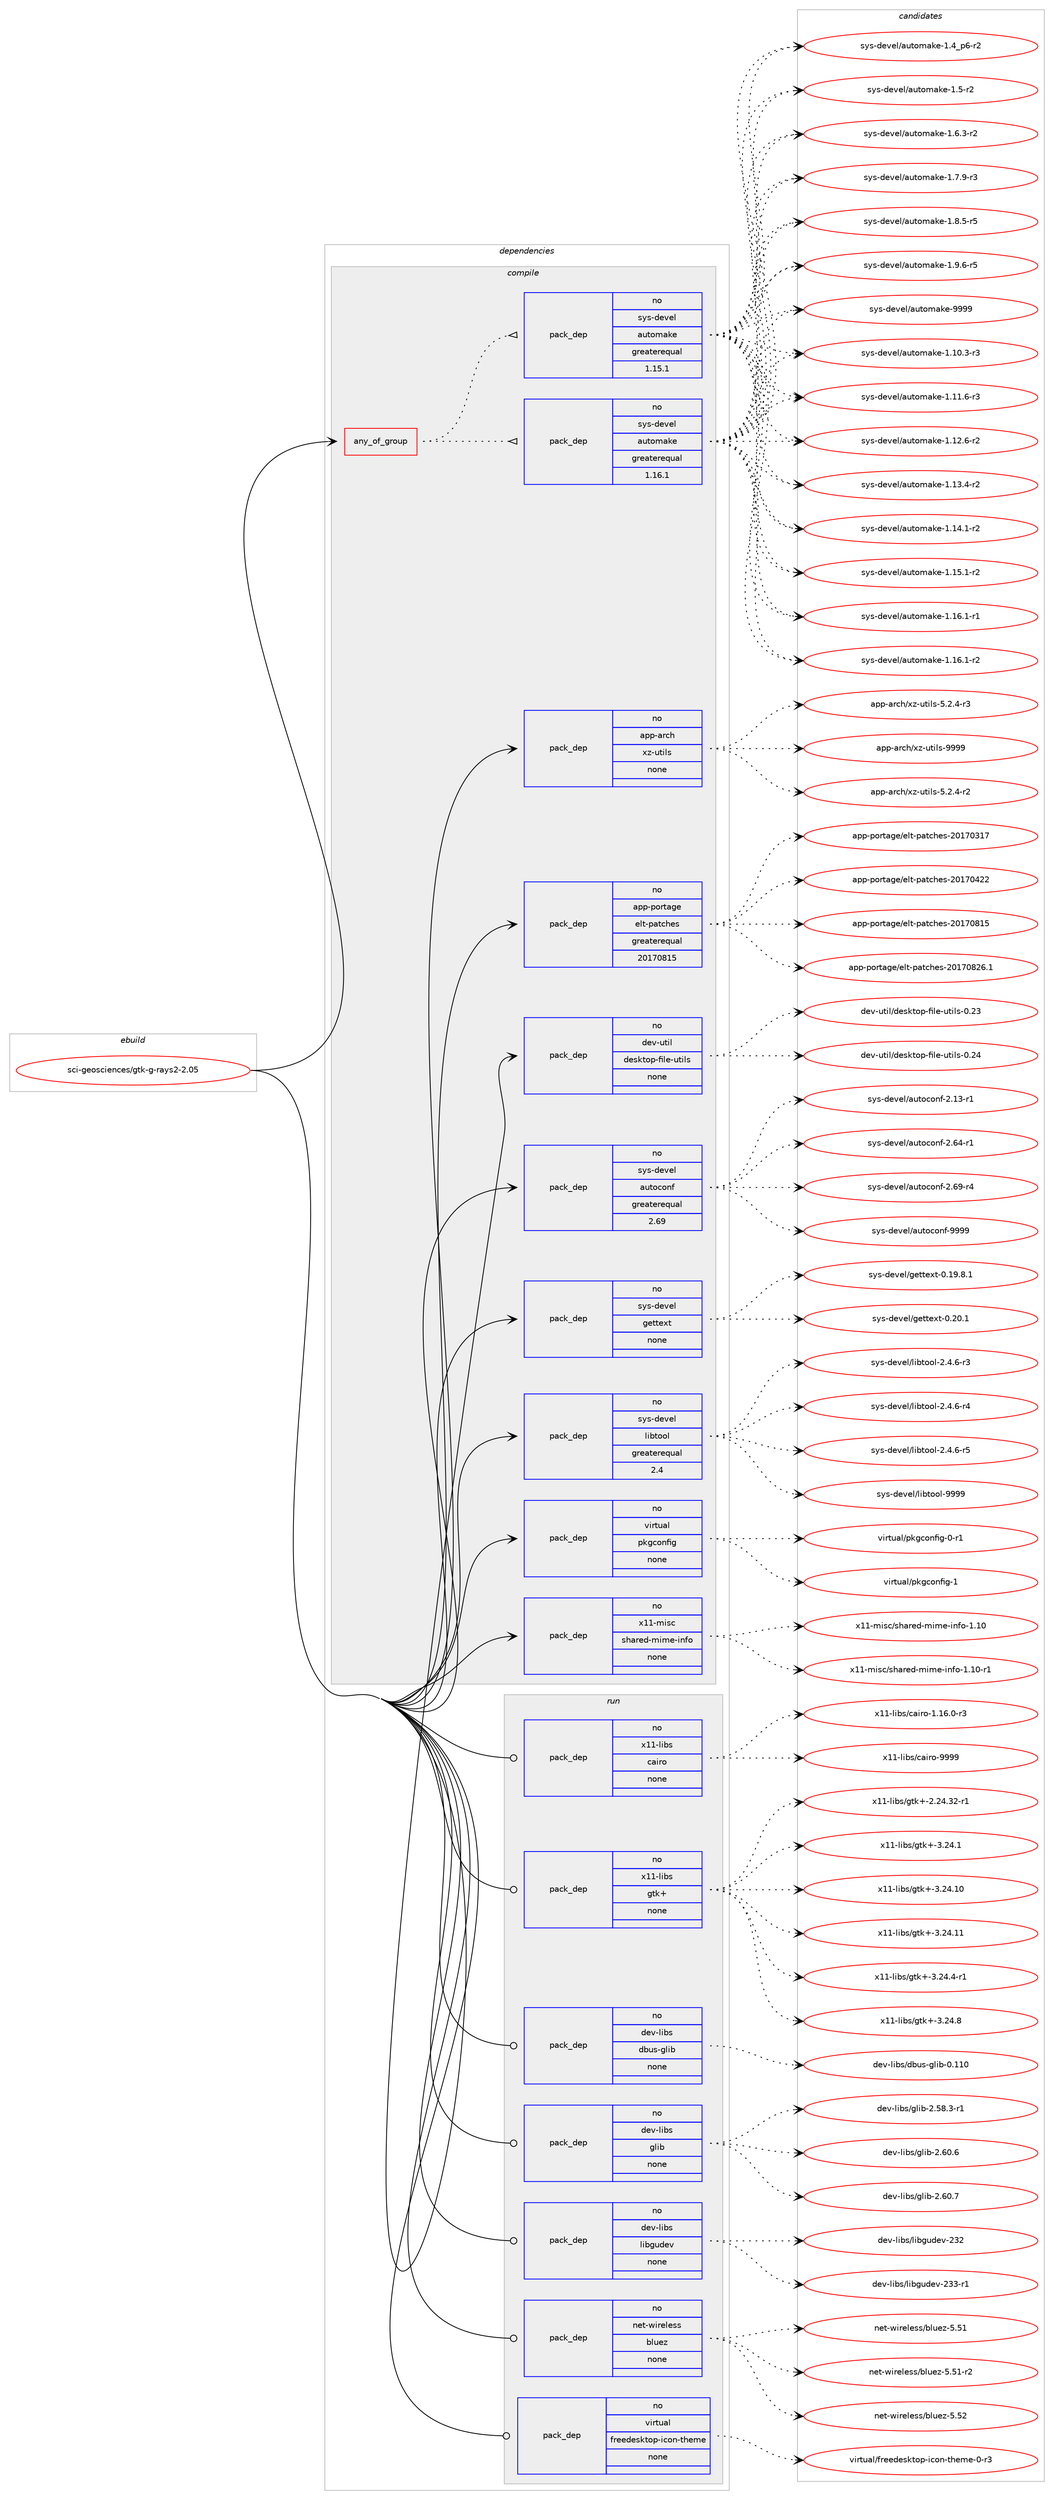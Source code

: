 digraph prolog {

# *************
# Graph options
# *************

newrank=true;
concentrate=true;
compound=true;
graph [rankdir=LR,fontname=Helvetica,fontsize=10,ranksep=1.5];#, ranksep=2.5, nodesep=0.2];
edge  [arrowhead=vee];
node  [fontname=Helvetica,fontsize=10];

# **********
# The ebuild
# **********

subgraph cluster_leftcol {
color=gray;
rank=same;
label=<<i>ebuild</i>>;
id [label="sci-geosciences/gtk-g-rays2-2.05", color=red, width=4, href="../sci-geosciences/gtk-g-rays2-2.05.svg"];
}

# ****************
# The dependencies
# ****************

subgraph cluster_midcol {
color=gray;
label=<<i>dependencies</i>>;
subgraph cluster_compile {
fillcolor="#eeeeee";
style=filled;
label=<<i>compile</i>>;
subgraph any14582 {
dependency854262 [label=<<TABLE BORDER="0" CELLBORDER="1" CELLSPACING="0" CELLPADDING="4"><TR><TD CELLPADDING="10">any_of_group</TD></TR></TABLE>>, shape=none, color=red];subgraph pack631769 {
dependency854263 [label=<<TABLE BORDER="0" CELLBORDER="1" CELLSPACING="0" CELLPADDING="4" WIDTH="220"><TR><TD ROWSPAN="6" CELLPADDING="30">pack_dep</TD></TR><TR><TD WIDTH="110">no</TD></TR><TR><TD>sys-devel</TD></TR><TR><TD>automake</TD></TR><TR><TD>greaterequal</TD></TR><TR><TD>1.16.1</TD></TR></TABLE>>, shape=none, color=blue];
}
dependency854262:e -> dependency854263:w [weight=20,style="dotted",arrowhead="oinv"];
subgraph pack631770 {
dependency854264 [label=<<TABLE BORDER="0" CELLBORDER="1" CELLSPACING="0" CELLPADDING="4" WIDTH="220"><TR><TD ROWSPAN="6" CELLPADDING="30">pack_dep</TD></TR><TR><TD WIDTH="110">no</TD></TR><TR><TD>sys-devel</TD></TR><TR><TD>automake</TD></TR><TR><TD>greaterequal</TD></TR><TR><TD>1.15.1</TD></TR></TABLE>>, shape=none, color=blue];
}
dependency854262:e -> dependency854264:w [weight=20,style="dotted",arrowhead="oinv"];
}
id:e -> dependency854262:w [weight=20,style="solid",arrowhead="vee"];
subgraph pack631771 {
dependency854265 [label=<<TABLE BORDER="0" CELLBORDER="1" CELLSPACING="0" CELLPADDING="4" WIDTH="220"><TR><TD ROWSPAN="6" CELLPADDING="30">pack_dep</TD></TR><TR><TD WIDTH="110">no</TD></TR><TR><TD>app-arch</TD></TR><TR><TD>xz-utils</TD></TR><TR><TD>none</TD></TR><TR><TD></TD></TR></TABLE>>, shape=none, color=blue];
}
id:e -> dependency854265:w [weight=20,style="solid",arrowhead="vee"];
subgraph pack631772 {
dependency854266 [label=<<TABLE BORDER="0" CELLBORDER="1" CELLSPACING="0" CELLPADDING="4" WIDTH="220"><TR><TD ROWSPAN="6" CELLPADDING="30">pack_dep</TD></TR><TR><TD WIDTH="110">no</TD></TR><TR><TD>app-portage</TD></TR><TR><TD>elt-patches</TD></TR><TR><TD>greaterequal</TD></TR><TR><TD>20170815</TD></TR></TABLE>>, shape=none, color=blue];
}
id:e -> dependency854266:w [weight=20,style="solid",arrowhead="vee"];
subgraph pack631773 {
dependency854267 [label=<<TABLE BORDER="0" CELLBORDER="1" CELLSPACING="0" CELLPADDING="4" WIDTH="220"><TR><TD ROWSPAN="6" CELLPADDING="30">pack_dep</TD></TR><TR><TD WIDTH="110">no</TD></TR><TR><TD>dev-util</TD></TR><TR><TD>desktop-file-utils</TD></TR><TR><TD>none</TD></TR><TR><TD></TD></TR></TABLE>>, shape=none, color=blue];
}
id:e -> dependency854267:w [weight=20,style="solid",arrowhead="vee"];
subgraph pack631774 {
dependency854268 [label=<<TABLE BORDER="0" CELLBORDER="1" CELLSPACING="0" CELLPADDING="4" WIDTH="220"><TR><TD ROWSPAN="6" CELLPADDING="30">pack_dep</TD></TR><TR><TD WIDTH="110">no</TD></TR><TR><TD>sys-devel</TD></TR><TR><TD>autoconf</TD></TR><TR><TD>greaterequal</TD></TR><TR><TD>2.69</TD></TR></TABLE>>, shape=none, color=blue];
}
id:e -> dependency854268:w [weight=20,style="solid",arrowhead="vee"];
subgraph pack631775 {
dependency854269 [label=<<TABLE BORDER="0" CELLBORDER="1" CELLSPACING="0" CELLPADDING="4" WIDTH="220"><TR><TD ROWSPAN="6" CELLPADDING="30">pack_dep</TD></TR><TR><TD WIDTH="110">no</TD></TR><TR><TD>sys-devel</TD></TR><TR><TD>gettext</TD></TR><TR><TD>none</TD></TR><TR><TD></TD></TR></TABLE>>, shape=none, color=blue];
}
id:e -> dependency854269:w [weight=20,style="solid",arrowhead="vee"];
subgraph pack631776 {
dependency854270 [label=<<TABLE BORDER="0" CELLBORDER="1" CELLSPACING="0" CELLPADDING="4" WIDTH="220"><TR><TD ROWSPAN="6" CELLPADDING="30">pack_dep</TD></TR><TR><TD WIDTH="110">no</TD></TR><TR><TD>sys-devel</TD></TR><TR><TD>libtool</TD></TR><TR><TD>greaterequal</TD></TR><TR><TD>2.4</TD></TR></TABLE>>, shape=none, color=blue];
}
id:e -> dependency854270:w [weight=20,style="solid",arrowhead="vee"];
subgraph pack631777 {
dependency854271 [label=<<TABLE BORDER="0" CELLBORDER="1" CELLSPACING="0" CELLPADDING="4" WIDTH="220"><TR><TD ROWSPAN="6" CELLPADDING="30">pack_dep</TD></TR><TR><TD WIDTH="110">no</TD></TR><TR><TD>virtual</TD></TR><TR><TD>pkgconfig</TD></TR><TR><TD>none</TD></TR><TR><TD></TD></TR></TABLE>>, shape=none, color=blue];
}
id:e -> dependency854271:w [weight=20,style="solid",arrowhead="vee"];
subgraph pack631778 {
dependency854272 [label=<<TABLE BORDER="0" CELLBORDER="1" CELLSPACING="0" CELLPADDING="4" WIDTH="220"><TR><TD ROWSPAN="6" CELLPADDING="30">pack_dep</TD></TR><TR><TD WIDTH="110">no</TD></TR><TR><TD>x11-misc</TD></TR><TR><TD>shared-mime-info</TD></TR><TR><TD>none</TD></TR><TR><TD></TD></TR></TABLE>>, shape=none, color=blue];
}
id:e -> dependency854272:w [weight=20,style="solid",arrowhead="vee"];
}
subgraph cluster_compileandrun {
fillcolor="#eeeeee";
style=filled;
label=<<i>compile and run</i>>;
}
subgraph cluster_run {
fillcolor="#eeeeee";
style=filled;
label=<<i>run</i>>;
subgraph pack631779 {
dependency854273 [label=<<TABLE BORDER="0" CELLBORDER="1" CELLSPACING="0" CELLPADDING="4" WIDTH="220"><TR><TD ROWSPAN="6" CELLPADDING="30">pack_dep</TD></TR><TR><TD WIDTH="110">no</TD></TR><TR><TD>dev-libs</TD></TR><TR><TD>dbus-glib</TD></TR><TR><TD>none</TD></TR><TR><TD></TD></TR></TABLE>>, shape=none, color=blue];
}
id:e -> dependency854273:w [weight=20,style="solid",arrowhead="odot"];
subgraph pack631780 {
dependency854274 [label=<<TABLE BORDER="0" CELLBORDER="1" CELLSPACING="0" CELLPADDING="4" WIDTH="220"><TR><TD ROWSPAN="6" CELLPADDING="30">pack_dep</TD></TR><TR><TD WIDTH="110">no</TD></TR><TR><TD>dev-libs</TD></TR><TR><TD>glib</TD></TR><TR><TD>none</TD></TR><TR><TD></TD></TR></TABLE>>, shape=none, color=blue];
}
id:e -> dependency854274:w [weight=20,style="solid",arrowhead="odot"];
subgraph pack631781 {
dependency854275 [label=<<TABLE BORDER="0" CELLBORDER="1" CELLSPACING="0" CELLPADDING="4" WIDTH="220"><TR><TD ROWSPAN="6" CELLPADDING="30">pack_dep</TD></TR><TR><TD WIDTH="110">no</TD></TR><TR><TD>dev-libs</TD></TR><TR><TD>libgudev</TD></TR><TR><TD>none</TD></TR><TR><TD></TD></TR></TABLE>>, shape=none, color=blue];
}
id:e -> dependency854275:w [weight=20,style="solid",arrowhead="odot"];
subgraph pack631782 {
dependency854276 [label=<<TABLE BORDER="0" CELLBORDER="1" CELLSPACING="0" CELLPADDING="4" WIDTH="220"><TR><TD ROWSPAN="6" CELLPADDING="30">pack_dep</TD></TR><TR><TD WIDTH="110">no</TD></TR><TR><TD>net-wireless</TD></TR><TR><TD>bluez</TD></TR><TR><TD>none</TD></TR><TR><TD></TD></TR></TABLE>>, shape=none, color=blue];
}
id:e -> dependency854276:w [weight=20,style="solid",arrowhead="odot"];
subgraph pack631783 {
dependency854277 [label=<<TABLE BORDER="0" CELLBORDER="1" CELLSPACING="0" CELLPADDING="4" WIDTH="220"><TR><TD ROWSPAN="6" CELLPADDING="30">pack_dep</TD></TR><TR><TD WIDTH="110">no</TD></TR><TR><TD>virtual</TD></TR><TR><TD>freedesktop-icon-theme</TD></TR><TR><TD>none</TD></TR><TR><TD></TD></TR></TABLE>>, shape=none, color=blue];
}
id:e -> dependency854277:w [weight=20,style="solid",arrowhead="odot"];
subgraph pack631784 {
dependency854278 [label=<<TABLE BORDER="0" CELLBORDER="1" CELLSPACING="0" CELLPADDING="4" WIDTH="220"><TR><TD ROWSPAN="6" CELLPADDING="30">pack_dep</TD></TR><TR><TD WIDTH="110">no</TD></TR><TR><TD>x11-libs</TD></TR><TR><TD>cairo</TD></TR><TR><TD>none</TD></TR><TR><TD></TD></TR></TABLE>>, shape=none, color=blue];
}
id:e -> dependency854278:w [weight=20,style="solid",arrowhead="odot"];
subgraph pack631785 {
dependency854279 [label=<<TABLE BORDER="0" CELLBORDER="1" CELLSPACING="0" CELLPADDING="4" WIDTH="220"><TR><TD ROWSPAN="6" CELLPADDING="30">pack_dep</TD></TR><TR><TD WIDTH="110">no</TD></TR><TR><TD>x11-libs</TD></TR><TR><TD>gtk+</TD></TR><TR><TD>none</TD></TR><TR><TD></TD></TR></TABLE>>, shape=none, color=blue];
}
id:e -> dependency854279:w [weight=20,style="solid",arrowhead="odot"];
}
}

# **************
# The candidates
# **************

subgraph cluster_choices {
rank=same;
color=gray;
label=<<i>candidates</i>>;

subgraph choice631769 {
color=black;
nodesep=1;
choice11512111545100101118101108479711711611110997107101454946494846514511451 [label="sys-devel/automake-1.10.3-r3", color=red, width=4,href="../sys-devel/automake-1.10.3-r3.svg"];
choice11512111545100101118101108479711711611110997107101454946494946544511451 [label="sys-devel/automake-1.11.6-r3", color=red, width=4,href="../sys-devel/automake-1.11.6-r3.svg"];
choice11512111545100101118101108479711711611110997107101454946495046544511450 [label="sys-devel/automake-1.12.6-r2", color=red, width=4,href="../sys-devel/automake-1.12.6-r2.svg"];
choice11512111545100101118101108479711711611110997107101454946495146524511450 [label="sys-devel/automake-1.13.4-r2", color=red, width=4,href="../sys-devel/automake-1.13.4-r2.svg"];
choice11512111545100101118101108479711711611110997107101454946495246494511450 [label="sys-devel/automake-1.14.1-r2", color=red, width=4,href="../sys-devel/automake-1.14.1-r2.svg"];
choice11512111545100101118101108479711711611110997107101454946495346494511450 [label="sys-devel/automake-1.15.1-r2", color=red, width=4,href="../sys-devel/automake-1.15.1-r2.svg"];
choice11512111545100101118101108479711711611110997107101454946495446494511449 [label="sys-devel/automake-1.16.1-r1", color=red, width=4,href="../sys-devel/automake-1.16.1-r1.svg"];
choice11512111545100101118101108479711711611110997107101454946495446494511450 [label="sys-devel/automake-1.16.1-r2", color=red, width=4,href="../sys-devel/automake-1.16.1-r2.svg"];
choice115121115451001011181011084797117116111109971071014549465295112544511450 [label="sys-devel/automake-1.4_p6-r2", color=red, width=4,href="../sys-devel/automake-1.4_p6-r2.svg"];
choice11512111545100101118101108479711711611110997107101454946534511450 [label="sys-devel/automake-1.5-r2", color=red, width=4,href="../sys-devel/automake-1.5-r2.svg"];
choice115121115451001011181011084797117116111109971071014549465446514511450 [label="sys-devel/automake-1.6.3-r2", color=red, width=4,href="../sys-devel/automake-1.6.3-r2.svg"];
choice115121115451001011181011084797117116111109971071014549465546574511451 [label="sys-devel/automake-1.7.9-r3", color=red, width=4,href="../sys-devel/automake-1.7.9-r3.svg"];
choice115121115451001011181011084797117116111109971071014549465646534511453 [label="sys-devel/automake-1.8.5-r5", color=red, width=4,href="../sys-devel/automake-1.8.5-r5.svg"];
choice115121115451001011181011084797117116111109971071014549465746544511453 [label="sys-devel/automake-1.9.6-r5", color=red, width=4,href="../sys-devel/automake-1.9.6-r5.svg"];
choice115121115451001011181011084797117116111109971071014557575757 [label="sys-devel/automake-9999", color=red, width=4,href="../sys-devel/automake-9999.svg"];
dependency854263:e -> choice11512111545100101118101108479711711611110997107101454946494846514511451:w [style=dotted,weight="100"];
dependency854263:e -> choice11512111545100101118101108479711711611110997107101454946494946544511451:w [style=dotted,weight="100"];
dependency854263:e -> choice11512111545100101118101108479711711611110997107101454946495046544511450:w [style=dotted,weight="100"];
dependency854263:e -> choice11512111545100101118101108479711711611110997107101454946495146524511450:w [style=dotted,weight="100"];
dependency854263:e -> choice11512111545100101118101108479711711611110997107101454946495246494511450:w [style=dotted,weight="100"];
dependency854263:e -> choice11512111545100101118101108479711711611110997107101454946495346494511450:w [style=dotted,weight="100"];
dependency854263:e -> choice11512111545100101118101108479711711611110997107101454946495446494511449:w [style=dotted,weight="100"];
dependency854263:e -> choice11512111545100101118101108479711711611110997107101454946495446494511450:w [style=dotted,weight="100"];
dependency854263:e -> choice115121115451001011181011084797117116111109971071014549465295112544511450:w [style=dotted,weight="100"];
dependency854263:e -> choice11512111545100101118101108479711711611110997107101454946534511450:w [style=dotted,weight="100"];
dependency854263:e -> choice115121115451001011181011084797117116111109971071014549465446514511450:w [style=dotted,weight="100"];
dependency854263:e -> choice115121115451001011181011084797117116111109971071014549465546574511451:w [style=dotted,weight="100"];
dependency854263:e -> choice115121115451001011181011084797117116111109971071014549465646534511453:w [style=dotted,weight="100"];
dependency854263:e -> choice115121115451001011181011084797117116111109971071014549465746544511453:w [style=dotted,weight="100"];
dependency854263:e -> choice115121115451001011181011084797117116111109971071014557575757:w [style=dotted,weight="100"];
}
subgraph choice631770 {
color=black;
nodesep=1;
choice11512111545100101118101108479711711611110997107101454946494846514511451 [label="sys-devel/automake-1.10.3-r3", color=red, width=4,href="../sys-devel/automake-1.10.3-r3.svg"];
choice11512111545100101118101108479711711611110997107101454946494946544511451 [label="sys-devel/automake-1.11.6-r3", color=red, width=4,href="../sys-devel/automake-1.11.6-r3.svg"];
choice11512111545100101118101108479711711611110997107101454946495046544511450 [label="sys-devel/automake-1.12.6-r2", color=red, width=4,href="../sys-devel/automake-1.12.6-r2.svg"];
choice11512111545100101118101108479711711611110997107101454946495146524511450 [label="sys-devel/automake-1.13.4-r2", color=red, width=4,href="../sys-devel/automake-1.13.4-r2.svg"];
choice11512111545100101118101108479711711611110997107101454946495246494511450 [label="sys-devel/automake-1.14.1-r2", color=red, width=4,href="../sys-devel/automake-1.14.1-r2.svg"];
choice11512111545100101118101108479711711611110997107101454946495346494511450 [label="sys-devel/automake-1.15.1-r2", color=red, width=4,href="../sys-devel/automake-1.15.1-r2.svg"];
choice11512111545100101118101108479711711611110997107101454946495446494511449 [label="sys-devel/automake-1.16.1-r1", color=red, width=4,href="../sys-devel/automake-1.16.1-r1.svg"];
choice11512111545100101118101108479711711611110997107101454946495446494511450 [label="sys-devel/automake-1.16.1-r2", color=red, width=4,href="../sys-devel/automake-1.16.1-r2.svg"];
choice115121115451001011181011084797117116111109971071014549465295112544511450 [label="sys-devel/automake-1.4_p6-r2", color=red, width=4,href="../sys-devel/automake-1.4_p6-r2.svg"];
choice11512111545100101118101108479711711611110997107101454946534511450 [label="sys-devel/automake-1.5-r2", color=red, width=4,href="../sys-devel/automake-1.5-r2.svg"];
choice115121115451001011181011084797117116111109971071014549465446514511450 [label="sys-devel/automake-1.6.3-r2", color=red, width=4,href="../sys-devel/automake-1.6.3-r2.svg"];
choice115121115451001011181011084797117116111109971071014549465546574511451 [label="sys-devel/automake-1.7.9-r3", color=red, width=4,href="../sys-devel/automake-1.7.9-r3.svg"];
choice115121115451001011181011084797117116111109971071014549465646534511453 [label="sys-devel/automake-1.8.5-r5", color=red, width=4,href="../sys-devel/automake-1.8.5-r5.svg"];
choice115121115451001011181011084797117116111109971071014549465746544511453 [label="sys-devel/automake-1.9.6-r5", color=red, width=4,href="../sys-devel/automake-1.9.6-r5.svg"];
choice115121115451001011181011084797117116111109971071014557575757 [label="sys-devel/automake-9999", color=red, width=4,href="../sys-devel/automake-9999.svg"];
dependency854264:e -> choice11512111545100101118101108479711711611110997107101454946494846514511451:w [style=dotted,weight="100"];
dependency854264:e -> choice11512111545100101118101108479711711611110997107101454946494946544511451:w [style=dotted,weight="100"];
dependency854264:e -> choice11512111545100101118101108479711711611110997107101454946495046544511450:w [style=dotted,weight="100"];
dependency854264:e -> choice11512111545100101118101108479711711611110997107101454946495146524511450:w [style=dotted,weight="100"];
dependency854264:e -> choice11512111545100101118101108479711711611110997107101454946495246494511450:w [style=dotted,weight="100"];
dependency854264:e -> choice11512111545100101118101108479711711611110997107101454946495346494511450:w [style=dotted,weight="100"];
dependency854264:e -> choice11512111545100101118101108479711711611110997107101454946495446494511449:w [style=dotted,weight="100"];
dependency854264:e -> choice11512111545100101118101108479711711611110997107101454946495446494511450:w [style=dotted,weight="100"];
dependency854264:e -> choice115121115451001011181011084797117116111109971071014549465295112544511450:w [style=dotted,weight="100"];
dependency854264:e -> choice11512111545100101118101108479711711611110997107101454946534511450:w [style=dotted,weight="100"];
dependency854264:e -> choice115121115451001011181011084797117116111109971071014549465446514511450:w [style=dotted,weight="100"];
dependency854264:e -> choice115121115451001011181011084797117116111109971071014549465546574511451:w [style=dotted,weight="100"];
dependency854264:e -> choice115121115451001011181011084797117116111109971071014549465646534511453:w [style=dotted,weight="100"];
dependency854264:e -> choice115121115451001011181011084797117116111109971071014549465746544511453:w [style=dotted,weight="100"];
dependency854264:e -> choice115121115451001011181011084797117116111109971071014557575757:w [style=dotted,weight="100"];
}
subgraph choice631771 {
color=black;
nodesep=1;
choice9711211245971149910447120122451171161051081154553465046524511450 [label="app-arch/xz-utils-5.2.4-r2", color=red, width=4,href="../app-arch/xz-utils-5.2.4-r2.svg"];
choice9711211245971149910447120122451171161051081154553465046524511451 [label="app-arch/xz-utils-5.2.4-r3", color=red, width=4,href="../app-arch/xz-utils-5.2.4-r3.svg"];
choice9711211245971149910447120122451171161051081154557575757 [label="app-arch/xz-utils-9999", color=red, width=4,href="../app-arch/xz-utils-9999.svg"];
dependency854265:e -> choice9711211245971149910447120122451171161051081154553465046524511450:w [style=dotted,weight="100"];
dependency854265:e -> choice9711211245971149910447120122451171161051081154553465046524511451:w [style=dotted,weight="100"];
dependency854265:e -> choice9711211245971149910447120122451171161051081154557575757:w [style=dotted,weight="100"];
}
subgraph choice631772 {
color=black;
nodesep=1;
choice97112112451121111141169710310147101108116451129711699104101115455048495548514955 [label="app-portage/elt-patches-20170317", color=red, width=4,href="../app-portage/elt-patches-20170317.svg"];
choice97112112451121111141169710310147101108116451129711699104101115455048495548525050 [label="app-portage/elt-patches-20170422", color=red, width=4,href="../app-portage/elt-patches-20170422.svg"];
choice97112112451121111141169710310147101108116451129711699104101115455048495548564953 [label="app-portage/elt-patches-20170815", color=red, width=4,href="../app-portage/elt-patches-20170815.svg"];
choice971121124511211111411697103101471011081164511297116991041011154550484955485650544649 [label="app-portage/elt-patches-20170826.1", color=red, width=4,href="../app-portage/elt-patches-20170826.1.svg"];
dependency854266:e -> choice97112112451121111141169710310147101108116451129711699104101115455048495548514955:w [style=dotted,weight="100"];
dependency854266:e -> choice97112112451121111141169710310147101108116451129711699104101115455048495548525050:w [style=dotted,weight="100"];
dependency854266:e -> choice97112112451121111141169710310147101108116451129711699104101115455048495548564953:w [style=dotted,weight="100"];
dependency854266:e -> choice971121124511211111411697103101471011081164511297116991041011154550484955485650544649:w [style=dotted,weight="100"];
}
subgraph choice631773 {
color=black;
nodesep=1;
choice100101118451171161051084710010111510711611111245102105108101451171161051081154548465051 [label="dev-util/desktop-file-utils-0.23", color=red, width=4,href="../dev-util/desktop-file-utils-0.23.svg"];
choice100101118451171161051084710010111510711611111245102105108101451171161051081154548465052 [label="dev-util/desktop-file-utils-0.24", color=red, width=4,href="../dev-util/desktop-file-utils-0.24.svg"];
dependency854267:e -> choice100101118451171161051084710010111510711611111245102105108101451171161051081154548465051:w [style=dotted,weight="100"];
dependency854267:e -> choice100101118451171161051084710010111510711611111245102105108101451171161051081154548465052:w [style=dotted,weight="100"];
}
subgraph choice631774 {
color=black;
nodesep=1;
choice1151211154510010111810110847971171161119911111010245504649514511449 [label="sys-devel/autoconf-2.13-r1", color=red, width=4,href="../sys-devel/autoconf-2.13-r1.svg"];
choice1151211154510010111810110847971171161119911111010245504654524511449 [label="sys-devel/autoconf-2.64-r1", color=red, width=4,href="../sys-devel/autoconf-2.64-r1.svg"];
choice1151211154510010111810110847971171161119911111010245504654574511452 [label="sys-devel/autoconf-2.69-r4", color=red, width=4,href="../sys-devel/autoconf-2.69-r4.svg"];
choice115121115451001011181011084797117116111991111101024557575757 [label="sys-devel/autoconf-9999", color=red, width=4,href="../sys-devel/autoconf-9999.svg"];
dependency854268:e -> choice1151211154510010111810110847971171161119911111010245504649514511449:w [style=dotted,weight="100"];
dependency854268:e -> choice1151211154510010111810110847971171161119911111010245504654524511449:w [style=dotted,weight="100"];
dependency854268:e -> choice1151211154510010111810110847971171161119911111010245504654574511452:w [style=dotted,weight="100"];
dependency854268:e -> choice115121115451001011181011084797117116111991111101024557575757:w [style=dotted,weight="100"];
}
subgraph choice631775 {
color=black;
nodesep=1;
choice1151211154510010111810110847103101116116101120116454846495746564649 [label="sys-devel/gettext-0.19.8.1", color=red, width=4,href="../sys-devel/gettext-0.19.8.1.svg"];
choice115121115451001011181011084710310111611610112011645484650484649 [label="sys-devel/gettext-0.20.1", color=red, width=4,href="../sys-devel/gettext-0.20.1.svg"];
dependency854269:e -> choice1151211154510010111810110847103101116116101120116454846495746564649:w [style=dotted,weight="100"];
dependency854269:e -> choice115121115451001011181011084710310111611610112011645484650484649:w [style=dotted,weight="100"];
}
subgraph choice631776 {
color=black;
nodesep=1;
choice1151211154510010111810110847108105981161111111084550465246544511451 [label="sys-devel/libtool-2.4.6-r3", color=red, width=4,href="../sys-devel/libtool-2.4.6-r3.svg"];
choice1151211154510010111810110847108105981161111111084550465246544511452 [label="sys-devel/libtool-2.4.6-r4", color=red, width=4,href="../sys-devel/libtool-2.4.6-r4.svg"];
choice1151211154510010111810110847108105981161111111084550465246544511453 [label="sys-devel/libtool-2.4.6-r5", color=red, width=4,href="../sys-devel/libtool-2.4.6-r5.svg"];
choice1151211154510010111810110847108105981161111111084557575757 [label="sys-devel/libtool-9999", color=red, width=4,href="../sys-devel/libtool-9999.svg"];
dependency854270:e -> choice1151211154510010111810110847108105981161111111084550465246544511451:w [style=dotted,weight="100"];
dependency854270:e -> choice1151211154510010111810110847108105981161111111084550465246544511452:w [style=dotted,weight="100"];
dependency854270:e -> choice1151211154510010111810110847108105981161111111084550465246544511453:w [style=dotted,weight="100"];
dependency854270:e -> choice1151211154510010111810110847108105981161111111084557575757:w [style=dotted,weight="100"];
}
subgraph choice631777 {
color=black;
nodesep=1;
choice11810511411611797108471121071039911111010210510345484511449 [label="virtual/pkgconfig-0-r1", color=red, width=4,href="../virtual/pkgconfig-0-r1.svg"];
choice1181051141161179710847112107103991111101021051034549 [label="virtual/pkgconfig-1", color=red, width=4,href="../virtual/pkgconfig-1.svg"];
dependency854271:e -> choice11810511411611797108471121071039911111010210510345484511449:w [style=dotted,weight="100"];
dependency854271:e -> choice1181051141161179710847112107103991111101021051034549:w [style=dotted,weight="100"];
}
subgraph choice631778 {
color=black;
nodesep=1;
choice12049494510910511599471151049711410110045109105109101451051101021114549464948 [label="x11-misc/shared-mime-info-1.10", color=red, width=4,href="../x11-misc/shared-mime-info-1.10.svg"];
choice120494945109105115994711510497114101100451091051091014510511010211145494649484511449 [label="x11-misc/shared-mime-info-1.10-r1", color=red, width=4,href="../x11-misc/shared-mime-info-1.10-r1.svg"];
dependency854272:e -> choice12049494510910511599471151049711410110045109105109101451051101021114549464948:w [style=dotted,weight="100"];
dependency854272:e -> choice120494945109105115994711510497114101100451091051091014510511010211145494649484511449:w [style=dotted,weight="100"];
}
subgraph choice631779 {
color=black;
nodesep=1;
choice100101118451081059811547100981171154510310810598454846494948 [label="dev-libs/dbus-glib-0.110", color=red, width=4,href="../dev-libs/dbus-glib-0.110.svg"];
dependency854273:e -> choice100101118451081059811547100981171154510310810598454846494948:w [style=dotted,weight="100"];
}
subgraph choice631780 {
color=black;
nodesep=1;
choice10010111845108105981154710310810598455046535646514511449 [label="dev-libs/glib-2.58.3-r1", color=red, width=4,href="../dev-libs/glib-2.58.3-r1.svg"];
choice1001011184510810598115471031081059845504654484654 [label="dev-libs/glib-2.60.6", color=red, width=4,href="../dev-libs/glib-2.60.6.svg"];
choice1001011184510810598115471031081059845504654484655 [label="dev-libs/glib-2.60.7", color=red, width=4,href="../dev-libs/glib-2.60.7.svg"];
dependency854274:e -> choice10010111845108105981154710310810598455046535646514511449:w [style=dotted,weight="100"];
dependency854274:e -> choice1001011184510810598115471031081059845504654484654:w [style=dotted,weight="100"];
dependency854274:e -> choice1001011184510810598115471031081059845504654484655:w [style=dotted,weight="100"];
}
subgraph choice631781 {
color=black;
nodesep=1;
choice1001011184510810598115471081059810311710010111845505150 [label="dev-libs/libgudev-232", color=red, width=4,href="../dev-libs/libgudev-232.svg"];
choice10010111845108105981154710810598103117100101118455051514511449 [label="dev-libs/libgudev-233-r1", color=red, width=4,href="../dev-libs/libgudev-233-r1.svg"];
dependency854275:e -> choice1001011184510810598115471081059810311710010111845505150:w [style=dotted,weight="100"];
dependency854275:e -> choice10010111845108105981154710810598103117100101118455051514511449:w [style=dotted,weight="100"];
}
subgraph choice631782 {
color=black;
nodesep=1;
choice1101011164511910511410110810111511547981081171011224553465349 [label="net-wireless/bluez-5.51", color=red, width=4,href="../net-wireless/bluez-5.51.svg"];
choice11010111645119105114101108101115115479810811710112245534653494511450 [label="net-wireless/bluez-5.51-r2", color=red, width=4,href="../net-wireless/bluez-5.51-r2.svg"];
choice1101011164511910511410110810111511547981081171011224553465350 [label="net-wireless/bluez-5.52", color=red, width=4,href="../net-wireless/bluez-5.52.svg"];
dependency854276:e -> choice1101011164511910511410110810111511547981081171011224553465349:w [style=dotted,weight="100"];
dependency854276:e -> choice11010111645119105114101108101115115479810811710112245534653494511450:w [style=dotted,weight="100"];
dependency854276:e -> choice1101011164511910511410110810111511547981081171011224553465350:w [style=dotted,weight="100"];
}
subgraph choice631783 {
color=black;
nodesep=1;
choice118105114116117971084710211410110110010111510711611111245105991111104511610410110910145484511451 [label="virtual/freedesktop-icon-theme-0-r3", color=red, width=4,href="../virtual/freedesktop-icon-theme-0-r3.svg"];
dependency854277:e -> choice118105114116117971084710211410110110010111510711611111245105991111104511610410110910145484511451:w [style=dotted,weight="100"];
}
subgraph choice631784 {
color=black;
nodesep=1;
choice12049494510810598115479997105114111454946495446484511451 [label="x11-libs/cairo-1.16.0-r3", color=red, width=4,href="../x11-libs/cairo-1.16.0-r3.svg"];
choice120494945108105981154799971051141114557575757 [label="x11-libs/cairo-9999", color=red, width=4,href="../x11-libs/cairo-9999.svg"];
dependency854278:e -> choice12049494510810598115479997105114111454946495446484511451:w [style=dotted,weight="100"];
dependency854278:e -> choice120494945108105981154799971051141114557575757:w [style=dotted,weight="100"];
}
subgraph choice631785 {
color=black;
nodesep=1;
choice12049494510810598115471031161074345504650524651504511449 [label="x11-libs/gtk+-2.24.32-r1", color=red, width=4,href="../x11-libs/gtk+-2.24.32-r1.svg"];
choice12049494510810598115471031161074345514650524649 [label="x11-libs/gtk+-3.24.1", color=red, width=4,href="../x11-libs/gtk+-3.24.1.svg"];
choice1204949451081059811547103116107434551465052464948 [label="x11-libs/gtk+-3.24.10", color=red, width=4,href="../x11-libs/gtk+-3.24.10.svg"];
choice1204949451081059811547103116107434551465052464949 [label="x11-libs/gtk+-3.24.11", color=red, width=4,href="../x11-libs/gtk+-3.24.11.svg"];
choice120494945108105981154710311610743455146505246524511449 [label="x11-libs/gtk+-3.24.4-r1", color=red, width=4,href="../x11-libs/gtk+-3.24.4-r1.svg"];
choice12049494510810598115471031161074345514650524656 [label="x11-libs/gtk+-3.24.8", color=red, width=4,href="../x11-libs/gtk+-3.24.8.svg"];
dependency854279:e -> choice12049494510810598115471031161074345504650524651504511449:w [style=dotted,weight="100"];
dependency854279:e -> choice12049494510810598115471031161074345514650524649:w [style=dotted,weight="100"];
dependency854279:e -> choice1204949451081059811547103116107434551465052464948:w [style=dotted,weight="100"];
dependency854279:e -> choice1204949451081059811547103116107434551465052464949:w [style=dotted,weight="100"];
dependency854279:e -> choice120494945108105981154710311610743455146505246524511449:w [style=dotted,weight="100"];
dependency854279:e -> choice12049494510810598115471031161074345514650524656:w [style=dotted,weight="100"];
}
}

}
